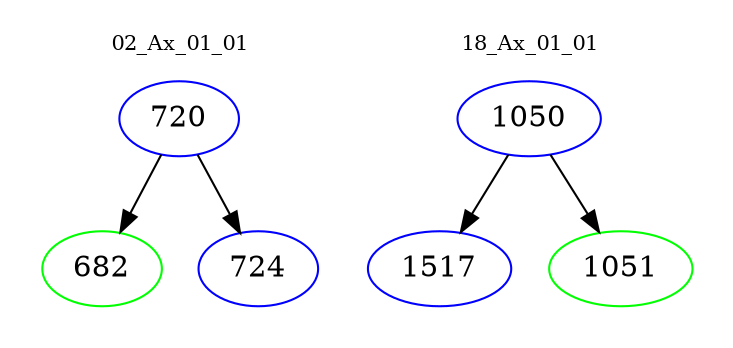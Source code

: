 digraph{
subgraph cluster_0 {
color = white
label = "02_Ax_01_01";
fontsize=10;
T0_720 [label="720", color="blue"]
T0_720 -> T0_682 [color="black"]
T0_682 [label="682", color="green"]
T0_720 -> T0_724 [color="black"]
T0_724 [label="724", color="blue"]
}
subgraph cluster_1 {
color = white
label = "18_Ax_01_01";
fontsize=10;
T1_1050 [label="1050", color="blue"]
T1_1050 -> T1_1517 [color="black"]
T1_1517 [label="1517", color="blue"]
T1_1050 -> T1_1051 [color="black"]
T1_1051 [label="1051", color="green"]
}
}
